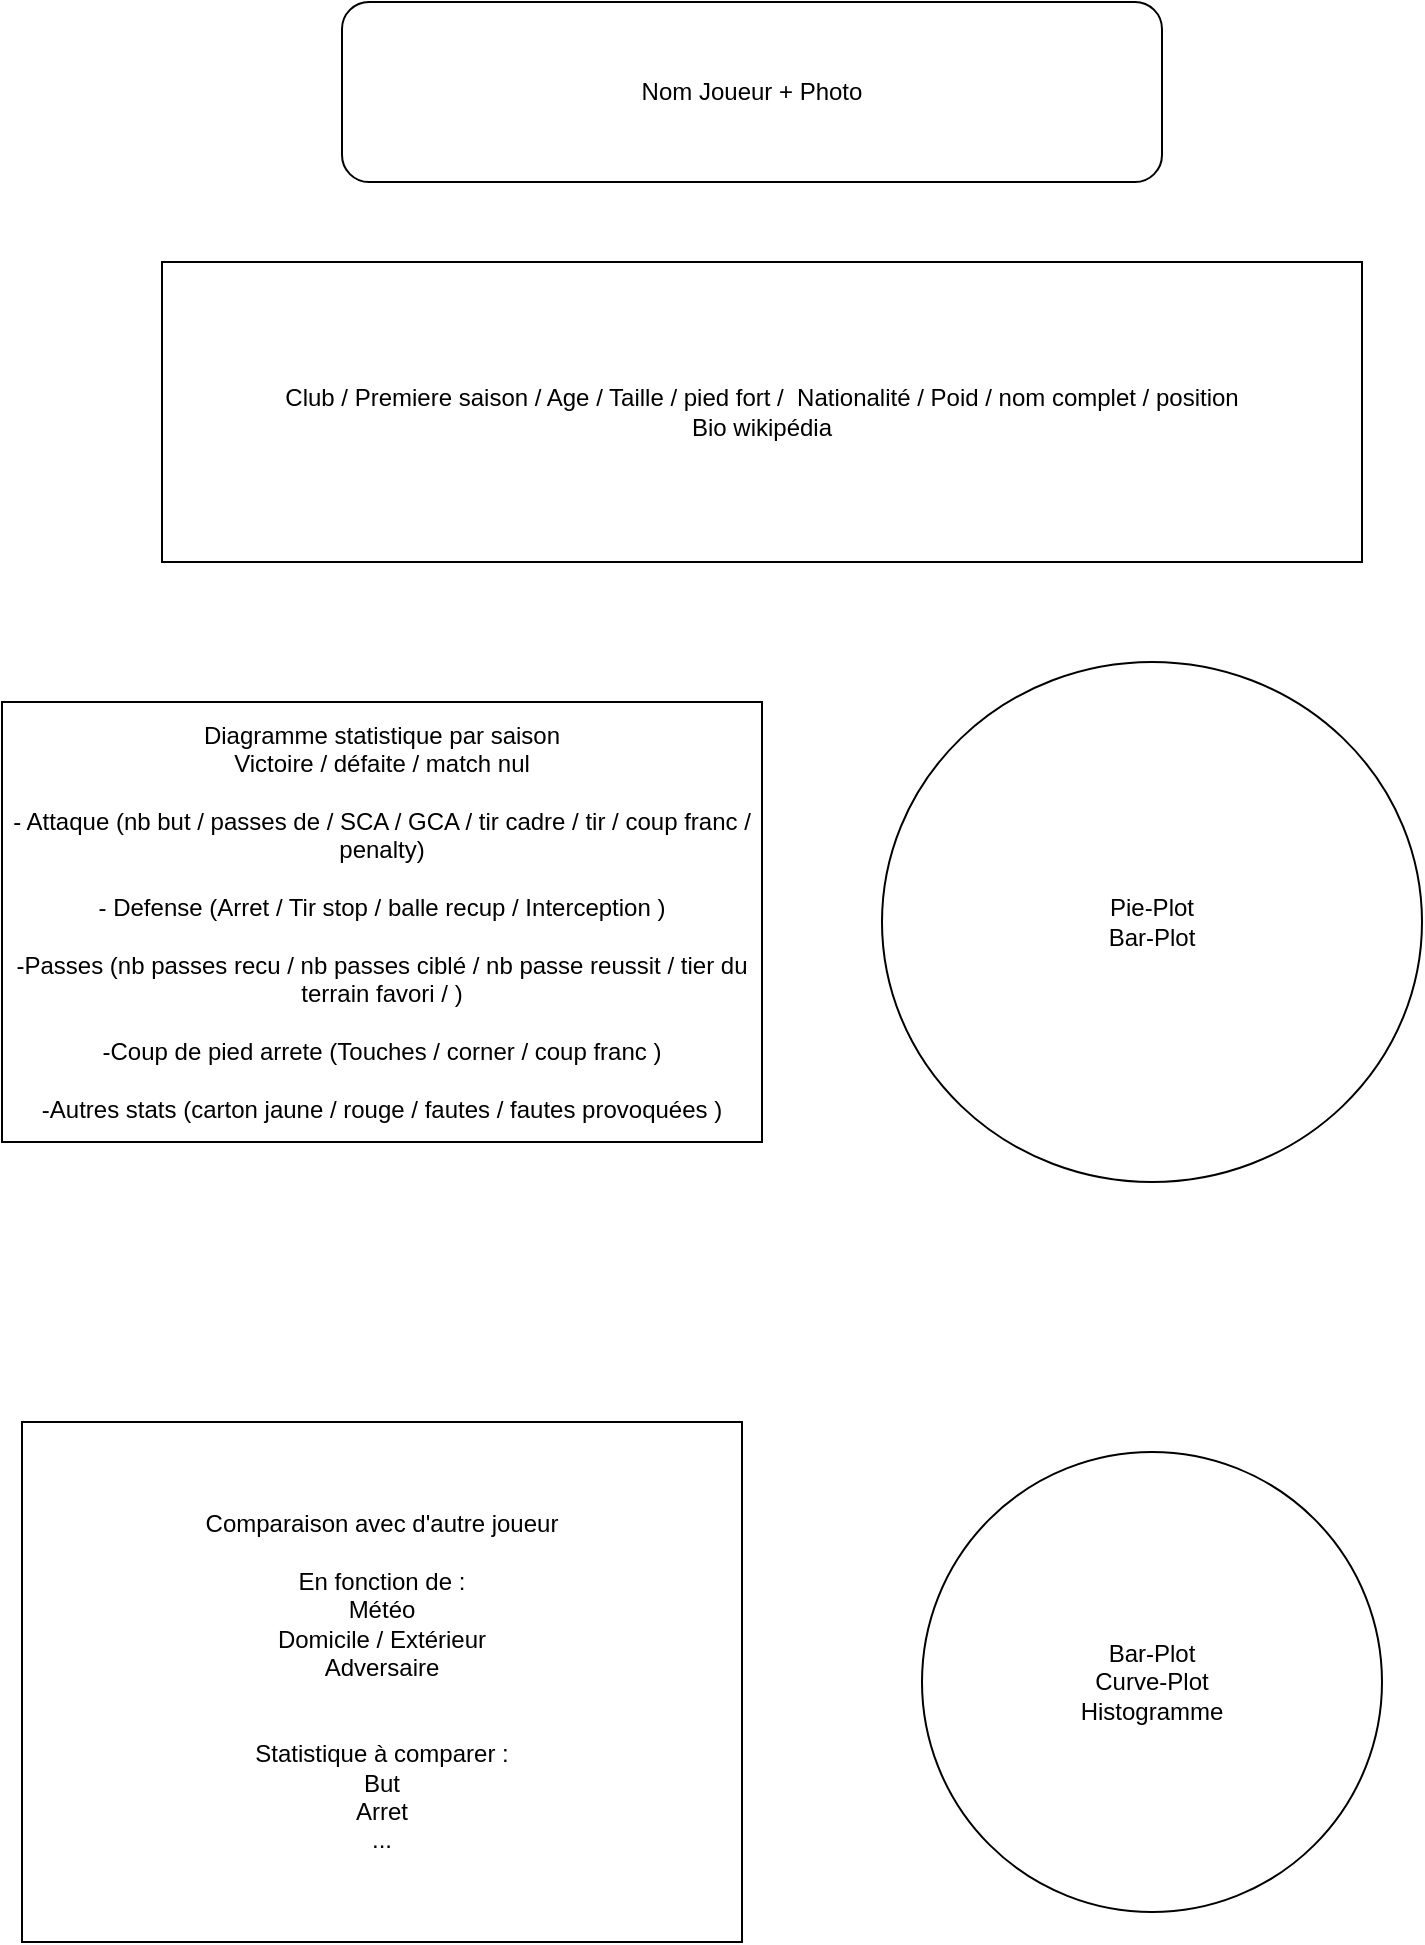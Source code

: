 <mxfile version="15.6.2" type="github" pages="4"><diagram id="CJeT1tJ7x54Fi_hEB8Cb" name="Joueur individuel"><mxGraphModel dx="1422" dy="780" grid="1" gridSize="10" guides="1" tooltips="1" connect="1" arrows="1" fold="1" page="1" pageScale="1" pageWidth="827" pageHeight="1169" math="0" shadow="0"><root><mxCell id="0"/><mxCell id="1" parent="0"/><mxCell id="T6flxb1Yt9HdEaJh2tTV-1" value="&lt;div&gt;Club / Premiere saison / Age / Taille / pied fort /&amp;nbsp; Nationalité / Poid / nom complet / position&lt;br&gt;&lt;/div&gt;&lt;div&gt;Bio wikipédia&lt;br&gt;&lt;/div&gt;" style="rounded=0;whiteSpace=wrap;html=1;" vertex="1" parent="1"><mxGeometry x="120" y="140" width="600" height="150" as="geometry"/></mxCell><mxCell id="T6flxb1Yt9HdEaJh2tTV-2" value="Nom Joueur + Photo" style="rounded=1;whiteSpace=wrap;html=1;" vertex="1" parent="1"><mxGeometry x="210" y="10" width="410" height="90" as="geometry"/></mxCell><mxCell id="T6flxb1Yt9HdEaJh2tTV-3" value="&lt;div&gt;Diagramme statistique par saison&lt;/div&gt;&lt;div&gt;Victoire / défaite / match nul &lt;br&gt;&lt;/div&gt;&lt;div&gt;&lt;br&gt;&lt;/div&gt;&lt;div&gt;- Attaque (nb but / passes de / SCA / GCA / tir cadre / tir / coup franc / penalty)&lt;/div&gt;&lt;div&gt;&lt;br&gt;&lt;/div&gt;&lt;div&gt;- Defense (Arret / Tir stop / balle recup / Interception )&lt;/div&gt;&lt;div&gt;&lt;br&gt;&lt;/div&gt;&lt;div&gt;-Passes (nb passes recu / nb passes ciblé / nb passe reussit / tier du terrain favori / )&lt;/div&gt;&lt;div&gt;&lt;br&gt;&lt;/div&gt;&lt;div&gt;-Coup de pied arrete (Touches / corner / coup franc )&lt;/div&gt;&lt;div&gt;&lt;br&gt;&lt;/div&gt;&lt;div&gt;-Autres stats (carton jaune / rouge / fautes / fautes provoquées )&lt;/div&gt;" style="whiteSpace=wrap;html=1;" vertex="1" parent="1"><mxGeometry x="40" y="360" width="380" height="220" as="geometry"/></mxCell><mxCell id="T6flxb1Yt9HdEaJh2tTV-4" value="&lt;div&gt;Pie-Plot&lt;/div&gt;&lt;div&gt;Bar-Plot&lt;br&gt;&lt;/div&gt;" style="ellipse;whiteSpace=wrap;html=1;" vertex="1" parent="1"><mxGeometry x="480" y="340" width="270" height="260" as="geometry"/></mxCell><mxCell id="T6flxb1Yt9HdEaJh2tTV-6" value="&lt;div&gt;Comparaison avec d'autre joueur&lt;/div&gt;&lt;div&gt;&lt;br&gt;&lt;/div&gt;&lt;div&gt;En fonction de :&lt;/div&gt;&lt;div&gt;Météo &lt;br&gt;&lt;/div&gt;&lt;div&gt;Domicile / Extérieur &lt;br&gt;&lt;/div&gt;&lt;div&gt;Adversaire&lt;/div&gt;&lt;div&gt;&lt;br&gt;&lt;/div&gt;&lt;div&gt;&lt;br&gt;&lt;/div&gt;&lt;div&gt;Statistique à comparer :&lt;/div&gt;&lt;div&gt;But&lt;/div&gt;&lt;div&gt;Arret&lt;/div&gt;&lt;div&gt;...&lt;br&gt;&lt;/div&gt;" style="whiteSpace=wrap;html=1;" vertex="1" parent="1"><mxGeometry x="50" y="720" width="360" height="260" as="geometry"/></mxCell><mxCell id="T6flxb1Yt9HdEaJh2tTV-7" value="&lt;div&gt;Bar-Plot&lt;/div&gt;&lt;div&gt;Curve-Plot&lt;/div&gt;&lt;div&gt;Histogramme&lt;/div&gt;" style="ellipse;whiteSpace=wrap;html=1;aspect=fixed;" vertex="1" parent="1"><mxGeometry x="500" y="735" width="230" height="230" as="geometry"/></mxCell></root></mxGraphModel></diagram><diagram id="J2wsvkPznbtxQxk8MXnl" name="Club"><mxGraphModel dx="1422" dy="780" grid="1" gridSize="10" guides="1" tooltips="1" connect="1" arrows="1" fold="1" page="1" pageScale="1" pageWidth="827" pageHeight="1169" math="0" shadow="0"><root><mxCell id="O2UlwO_TU60vwdgZH5u1-0"/><mxCell id="O2UlwO_TU60vwdgZH5u1-1" parent="O2UlwO_TU60vwdgZH5u1-0"/><mxCell id="O2UlwO_TU60vwdgZH5u1-2" value="Club&lt;span style=&quot;white-space: pre&quot;&gt; / Logo&lt;/span&gt;" style="rounded=0;whiteSpace=wrap;html=1;" vertex="1" parent="O2UlwO_TU60vwdgZH5u1-1"><mxGeometry x="240" y="20" width="390" height="70" as="geometry"/></mxCell><mxCell id="O2UlwO_TU60vwdgZH5u1-3" value="&lt;div&gt;Wiki + Stade &lt;br&gt;&lt;/div&gt;&lt;div&gt;Ligue + Joueurs actuels+ Position dans la ligue &lt;br&gt;&lt;/div&gt;" style="rounded=0;whiteSpace=wrap;html=1;" vertex="1" parent="O2UlwO_TU60vwdgZH5u1-1"><mxGeometry x="120" y="120" width="600" height="100" as="geometry"/></mxCell><mxCell id="UwXla9fPWS5Oq0Q5wBLE-0" value="&lt;div&gt;Par saison :&lt;/div&gt;&lt;div&gt;Nb victoire/defaite/Nul&lt;/div&gt;&lt;div&gt;&lt;br&gt;&lt;/div&gt;" style="rounded=0;whiteSpace=wrap;html=1;" vertex="1" parent="O2UlwO_TU60vwdgZH5u1-1"><mxGeometry x="120" y="320" width="330" height="170" as="geometry"/></mxCell><mxCell id="UwXla9fPWS5Oq0Q5wBLE-1" value="Pie-Plot" style="ellipse;whiteSpace=wrap;html=1;aspect=fixed;" vertex="1" parent="O2UlwO_TU60vwdgZH5u1-1"><mxGeometry x="560" y="320" width="160" height="160" as="geometry"/></mxCell><mxCell id="UwXla9fPWS5Oq0Q5wBLE-2" value="Comparaison avec d'autre club" style="rounded=0;whiteSpace=wrap;html=1;" vertex="1" parent="O2UlwO_TU60vwdgZH5u1-1"><mxGeometry x="120" y="600" width="320" height="190" as="geometry"/></mxCell><mxCell id="UwXla9fPWS5Oq0Q5wBLE-3" value="&lt;div&gt;Bar-plot &lt;br&gt;&lt;/div&gt;&lt;div&gt;Curve Plot&lt;br&gt;&lt;/div&gt;" style="ellipse;whiteSpace=wrap;html=1;aspect=fixed;" vertex="1" parent="O2UlwO_TU60vwdgZH5u1-1"><mxGeometry x="540" y="600" width="180" height="180" as="geometry"/></mxCell></root></mxGraphModel></diagram><diagram id="QALx4XxC9RKibcbLFy6L" name="Equipe national"><mxGraphModel dx="1422" dy="780" grid="1" gridSize="10" guides="1" tooltips="1" connect="1" arrows="1" fold="1" page="1" pageScale="1" pageWidth="827" pageHeight="1169" math="0" shadow="0"><root><mxCell id="UeCi5dSH3mDtGEnz0G-X-0"/><mxCell id="UeCi5dSH3mDtGEnz0G-X-1" parent="UeCi5dSH3mDtGEnz0G-X-0"/><mxCell id="UeCi5dSH3mDtGEnz0G-X-2" value="Equipe nationale&lt;span style=&quot;white-space: pre&quot;&gt; / Drapeau&lt;/span&gt;" style="rounded=0;whiteSpace=wrap;html=1;" vertex="1" parent="UeCi5dSH3mDtGEnz0G-X-1"><mxGeometry x="240" y="20" width="390" height="70" as="geometry"/></mxCell><mxCell id="UeCi5dSH3mDtGEnz0G-X-3" value="&lt;div&gt;Wiki + Stade &lt;br&gt;&lt;/div&gt;&lt;div&gt;Ligue + Joueurs actuels+ Position dans la ligue &lt;br&gt;&lt;/div&gt;" style="rounded=0;whiteSpace=wrap;html=1;" vertex="1" parent="UeCi5dSH3mDtGEnz0G-X-1"><mxGeometry x="120" y="120" width="600" height="100" as="geometry"/></mxCell><mxCell id="UeCi5dSH3mDtGEnz0G-X-4" value="&lt;div&gt;Par saison :&lt;/div&gt;&lt;div&gt;Nb victoire/defaite/Nul&lt;/div&gt;&lt;div&gt;&lt;br&gt;&lt;/div&gt;" style="rounded=0;whiteSpace=wrap;html=1;" vertex="1" parent="UeCi5dSH3mDtGEnz0G-X-1"><mxGeometry x="120" y="320" width="330" height="170" as="geometry"/></mxCell><mxCell id="UeCi5dSH3mDtGEnz0G-X-5" value="Pie-Plot" style="ellipse;whiteSpace=wrap;html=1;aspect=fixed;" vertex="1" parent="UeCi5dSH3mDtGEnz0G-X-1"><mxGeometry x="560" y="320" width="160" height="160" as="geometry"/></mxCell><mxCell id="UeCi5dSH3mDtGEnz0G-X-6" value="Comparaison avec d'autre club" style="rounded=0;whiteSpace=wrap;html=1;" vertex="1" parent="UeCi5dSH3mDtGEnz0G-X-1"><mxGeometry x="120" y="600" width="320" height="190" as="geometry"/></mxCell><mxCell id="UeCi5dSH3mDtGEnz0G-X-7" value="&lt;div&gt;Bar-plot &lt;br&gt;&lt;/div&gt;&lt;div&gt;Curve Plot&lt;br&gt;&lt;/div&gt;" style="ellipse;whiteSpace=wrap;html=1;aspect=fixed;" vertex="1" parent="UeCi5dSH3mDtGEnz0G-X-1"><mxGeometry x="540" y="600" width="180" height="180" as="geometry"/></mxCell></root></mxGraphModel></diagram><diagram id="SVzB3-ABH7vbqYnZ-uSh" name="Sommaire / acceuil"><mxGraphModel dx="1422" dy="780" grid="1" gridSize="10" guides="1" tooltips="1" connect="1" arrows="1" fold="1" page="1" pageScale="1" pageWidth="827" pageHeight="1169" math="0" shadow="0"><root><mxCell id="luFVuUY-q2KuwPfK-Spb-0"/><mxCell id="luFVuUY-q2KuwPfK-Spb-1" parent="luFVuUY-q2KuwPfK-Spb-0"/><mxCell id="luFVuUY-q2KuwPfK-Spb-2" value="Nom du site" style="rounded=1;whiteSpace=wrap;html=1;" vertex="1" parent="luFVuUY-q2KuwPfK-Spb-1"><mxGeometry x="160" y="20" width="520" height="60" as="geometry"/></mxCell><mxCell id="luFVuUY-q2KuwPfK-Spb-4" value="&lt;div&gt;Trombinoscope des 5meilleurs joueurs par poste&lt;/div&gt;&lt;div&gt;Attaquant (nb but / passe décisive / tir cadré / SCA / GCA / Passe offensive)&lt;/div&gt;&lt;div&gt;Defenseur (Tir bloqué / Récupération / Passe defensive / Tackle réussis / préssure)&lt;/div&gt;&lt;div&gt;Milieu (Nombre passes / Nombre touche /&amp;nbsp; &lt;br&gt;&lt;/div&gt;&lt;div&gt;Gardien (Nb arret )&lt;/div&gt;&lt;div&gt;&lt;br&gt;&lt;/div&gt;&lt;div&gt;Meilleure Jeune (même critère)&lt;br&gt;&lt;/div&gt;" style="rounded=0;whiteSpace=wrap;html=1;" vertex="1" parent="luFVuUY-q2KuwPfK-Spb-1"><mxGeometry x="80" y="250" width="680" height="240" as="geometry"/></mxCell><mxCell id="luFVuUY-q2KuwPfK-Spb-5" value="Filtre recherche de joueurs : Nom / Pos / Ligue / nationalité / Club" style="rounded=0;whiteSpace=wrap;html=1;" vertex="1" parent="luFVuUY-q2KuwPfK-Spb-1"><mxGeometry x="80" y="120" width="680" height="60" as="geometry"/></mxCell></root></mxGraphModel></diagram></mxfile>